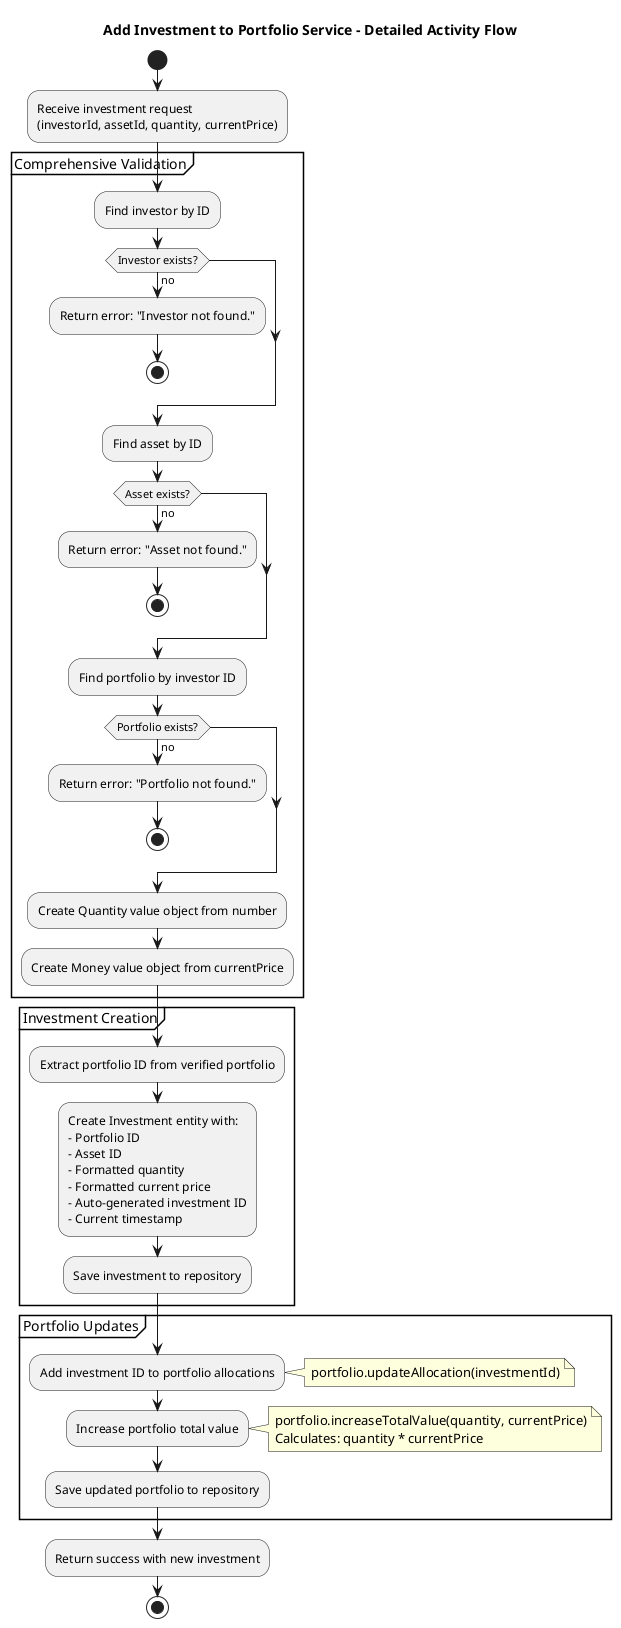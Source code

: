 @startuml Add Investment to Portfolio Service
title Add Investment to Portfolio Service - Detailed Activity Flow

start

:Receive investment request\n(investorId, assetId, quantity, currentPrice);

partition "Comprehensive Validation" {
  :Find investor by ID;
  if (Investor exists?) then (no)
    :Return error: "Investor not found.";
    stop
  endif
  
  :Find asset by ID;
  if (Asset exists?) then (no)
    :Return error: "Asset not found.";
    stop
  endif
  
  :Find portfolio by investor ID;
  if (Portfolio exists?) then (no)
    :Return error: "Portfolio not found.";
    stop
  endif
  
  :Create Quantity value object from number;
  :Create Money value object from currentPrice;
}

partition "Investment Creation" {
  :Extract portfolio ID from verified portfolio;
  
  :Create Investment entity with:
  - Portfolio ID
  - Asset ID  
  - Formatted quantity
  - Formatted current price
  - Auto-generated investment ID
  - Current timestamp;
  
  :Save investment to repository;
}

partition "Portfolio Updates" {
  :Add investment ID to portfolio allocations;
  note right
    portfolio.updateAllocation(investmentId)
  end note
  
  :Increase portfolio total value;
  note right
    portfolio.increaseTotalValue(quantity, currentPrice)
    Calculates: quantity * currentPrice
  end note
  
  :Save updated portfolio to repository;
}

:Return success with new investment;

stop
@enduml